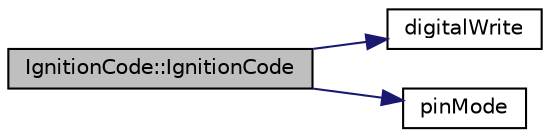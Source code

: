 digraph "IgnitionCode::IgnitionCode"
{
 // LATEX_PDF_SIZE
  edge [fontname="Helvetica",fontsize="10",labelfontname="Helvetica",labelfontsize="10"];
  node [fontname="Helvetica",fontsize="10",shape=record];
  rankdir="LR";
  Node1 [label="IgnitionCode::IgnitionCode",height=0.2,width=0.4,color="black", fillcolor="grey75", style="filled", fontcolor="black",tooltip=" "];
  Node1 -> Node2 [color="midnightblue",fontsize="10",style="solid",fontname="Helvetica"];
  Node2 [label="digitalWrite",height=0.2,width=0.4,color="black", fillcolor="white", style="filled",URL="$_ras_pi_8cpp.html#a21c224d04b05de3f68dce98958d02b7c",tooltip=" "];
  Node1 -> Node3 [color="midnightblue",fontsize="10",style="solid",fontname="Helvetica"];
  Node3 [label="pinMode",height=0.2,width=0.4,color="black", fillcolor="white", style="filled",URL="$_ras_pi_8cpp.html#a1875409d12eee562555bda94cad7f973",tooltip=" "];
}
